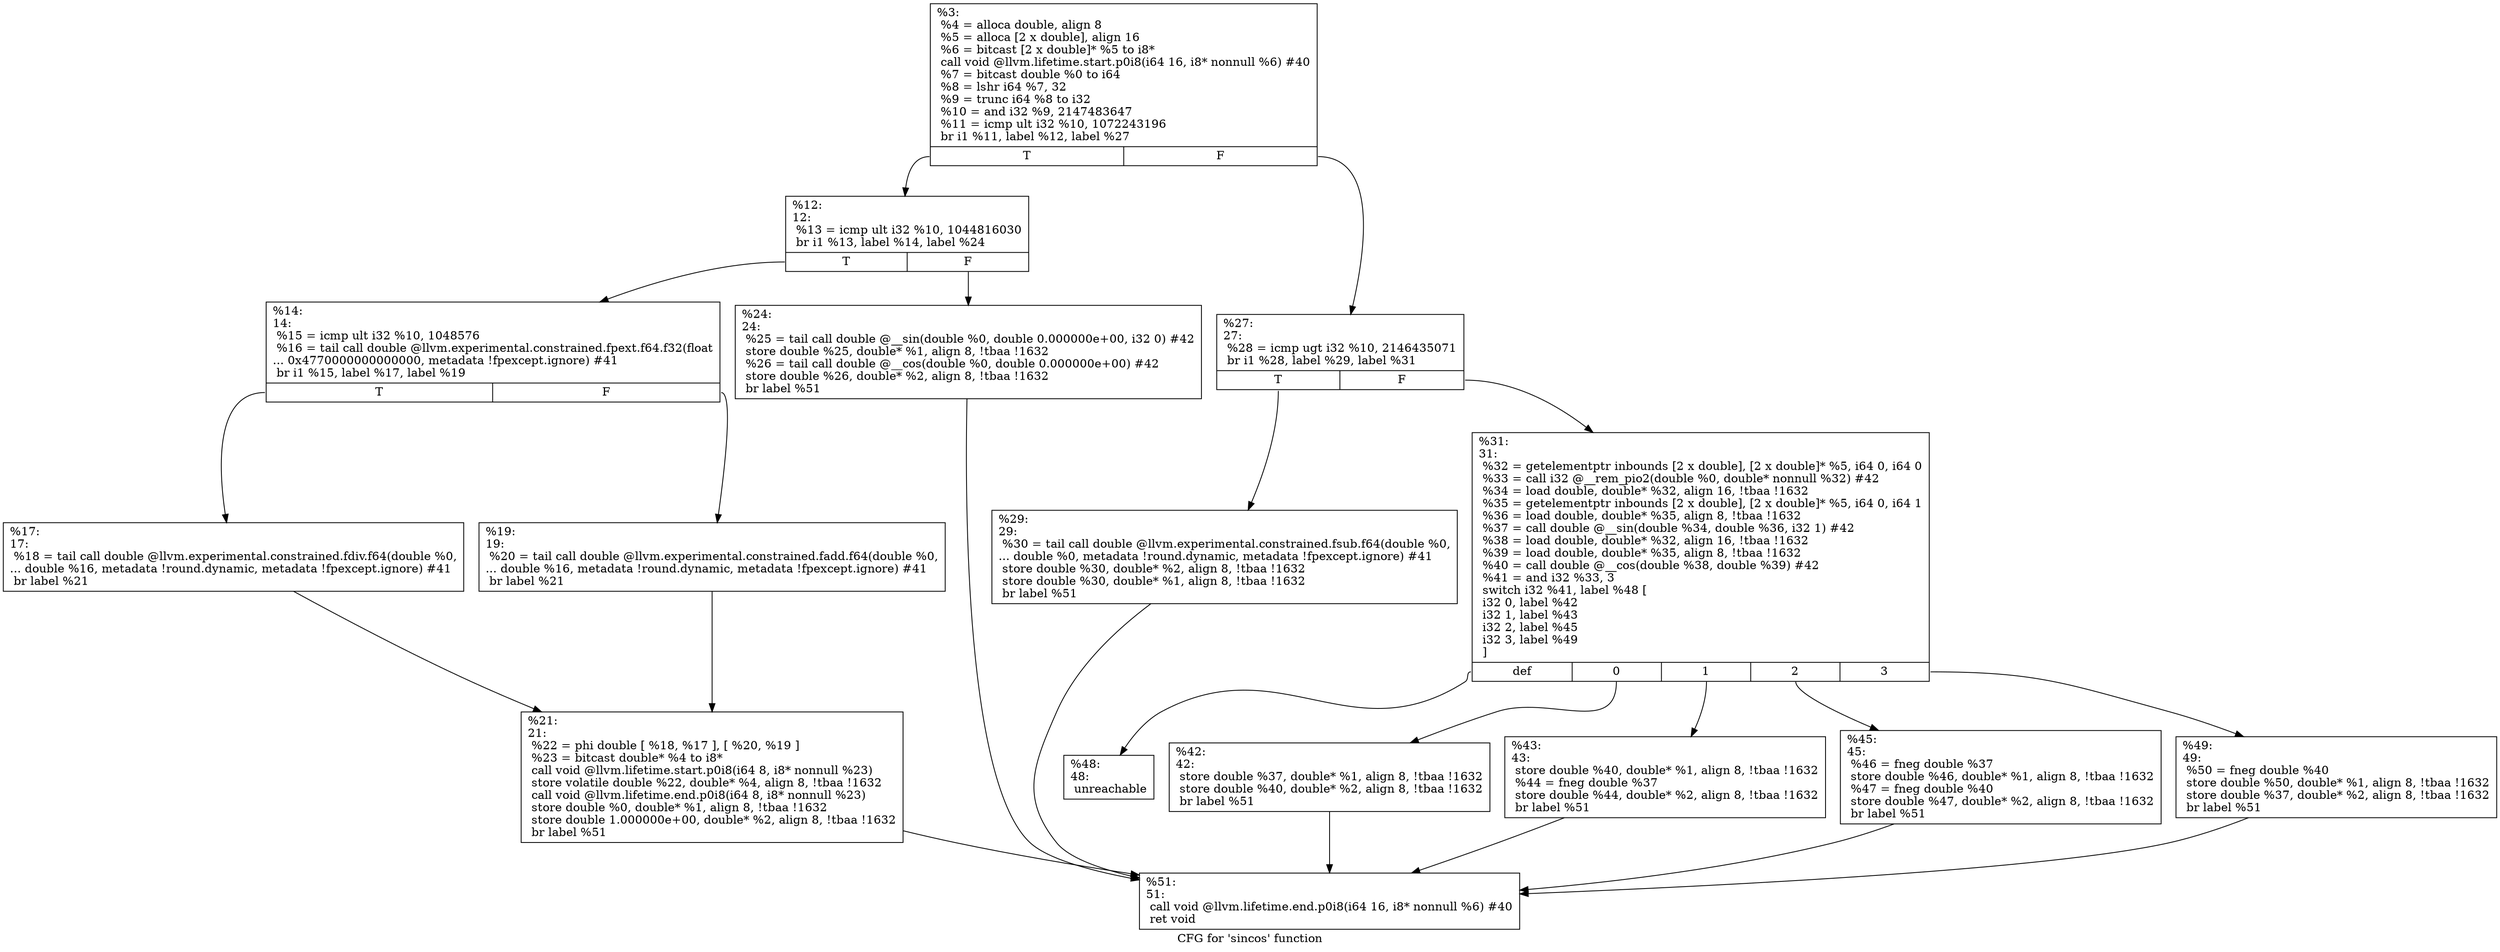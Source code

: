 digraph "CFG for 'sincos' function" {
	label="CFG for 'sincos' function";

	Node0x1be6aa0 [shape=record,label="{%3:\l  %4 = alloca double, align 8\l  %5 = alloca [2 x double], align 16\l  %6 = bitcast [2 x double]* %5 to i8*\l  call void @llvm.lifetime.start.p0i8(i64 16, i8* nonnull %6) #40\l  %7 = bitcast double %0 to i64\l  %8 = lshr i64 %7, 32\l  %9 = trunc i64 %8 to i32\l  %10 = and i32 %9, 2147483647\l  %11 = icmp ult i32 %10, 1072243196\l  br i1 %11, label %12, label %27\l|{<s0>T|<s1>F}}"];
	Node0x1be6aa0:s0 -> Node0x1be80a0;
	Node0x1be6aa0:s1 -> Node0x1be8390;
	Node0x1be80a0 [shape=record,label="{%12:\l12:                                               \l  %13 = icmp ult i32 %10, 1044816030\l  br i1 %13, label %14, label %24\l|{<s0>T|<s1>F}}"];
	Node0x1be80a0:s0 -> Node0x1be8200;
	Node0x1be80a0:s1 -> Node0x1be8340;
	Node0x1be8200 [shape=record,label="{%14:\l14:                                               \l  %15 = icmp ult i32 %10, 1048576\l  %16 = tail call double @llvm.experimental.constrained.fpext.f64.f32(float\l... 0x4770000000000000, metadata !fpexcept.ignore) #41\l  br i1 %15, label %17, label %19\l|{<s0>T|<s1>F}}"];
	Node0x1be8200:s0 -> Node0x1be8250;
	Node0x1be8200:s1 -> Node0x1be82a0;
	Node0x1be8250 [shape=record,label="{%17:\l17:                                               \l  %18 = tail call double @llvm.experimental.constrained.fdiv.f64(double %0,\l... double %16, metadata !round.dynamic, metadata !fpexcept.ignore) #41\l  br label %21\l}"];
	Node0x1be8250 -> Node0x1be82f0;
	Node0x1be82a0 [shape=record,label="{%19:\l19:                                               \l  %20 = tail call double @llvm.experimental.constrained.fadd.f64(double %0,\l... double %16, metadata !round.dynamic, metadata !fpexcept.ignore) #41\l  br label %21\l}"];
	Node0x1be82a0 -> Node0x1be82f0;
	Node0x1be82f0 [shape=record,label="{%21:\l21:                                               \l  %22 = phi double [ %18, %17 ], [ %20, %19 ]\l  %23 = bitcast double* %4 to i8*\l  call void @llvm.lifetime.start.p0i8(i64 8, i8* nonnull %23)\l  store volatile double %22, double* %4, align 8, !tbaa !1632\l  call void @llvm.lifetime.end.p0i8(i64 8, i8* nonnull %23)\l  store double %0, double* %1, align 8, !tbaa !1632\l  store double 1.000000e+00, double* %2, align 8, !tbaa !1632\l  br label %51\l}"];
	Node0x1be82f0 -> Node0x1be8610;
	Node0x1be8340 [shape=record,label="{%24:\l24:                                               \l  %25 = tail call double @__sin(double %0, double 0.000000e+00, i32 0) #42\l  store double %25, double* %1, align 8, !tbaa !1632\l  %26 = tail call double @__cos(double %0, double 0.000000e+00) #42\l  store double %26, double* %2, align 8, !tbaa !1632\l  br label %51\l}"];
	Node0x1be8340 -> Node0x1be8610;
	Node0x1be8390 [shape=record,label="{%27:\l27:                                               \l  %28 = icmp ugt i32 %10, 2146435071\l  br i1 %28, label %29, label %31\l|{<s0>T|<s1>F}}"];
	Node0x1be8390:s0 -> Node0x1be83e0;
	Node0x1be8390:s1 -> Node0x1be8430;
	Node0x1be83e0 [shape=record,label="{%29:\l29:                                               \l  %30 = tail call double @llvm.experimental.constrained.fsub.f64(double %0,\l... double %0, metadata !round.dynamic, metadata !fpexcept.ignore) #41\l  store double %30, double* %2, align 8, !tbaa !1632\l  store double %30, double* %1, align 8, !tbaa !1632\l  br label %51\l}"];
	Node0x1be83e0 -> Node0x1be8610;
	Node0x1be8430 [shape=record,label="{%31:\l31:                                               \l  %32 = getelementptr inbounds [2 x double], [2 x double]* %5, i64 0, i64 0\l  %33 = call i32 @__rem_pio2(double %0, double* nonnull %32) #42\l  %34 = load double, double* %32, align 16, !tbaa !1632\l  %35 = getelementptr inbounds [2 x double], [2 x double]* %5, i64 0, i64 1\l  %36 = load double, double* %35, align 8, !tbaa !1632\l  %37 = call double @__sin(double %34, double %36, i32 1) #42\l  %38 = load double, double* %32, align 16, !tbaa !1632\l  %39 = load double, double* %35, align 8, !tbaa !1632\l  %40 = call double @__cos(double %38, double %39) #42\l  %41 = and i32 %33, 3\l  switch i32 %41, label %48 [\l    i32 0, label %42\l    i32 1, label %43\l    i32 2, label %45\l    i32 3, label %49\l  ]\l|{<s0>def|<s1>0|<s2>1|<s3>2|<s4>3}}"];
	Node0x1be8430:s0 -> Node0x1be8570;
	Node0x1be8430:s1 -> Node0x1be8480;
	Node0x1be8430:s2 -> Node0x1be84d0;
	Node0x1be8430:s3 -> Node0x1be8520;
	Node0x1be8430:s4 -> Node0x1be85c0;
	Node0x1be8480 [shape=record,label="{%42:\l42:                                               \l  store double %37, double* %1, align 8, !tbaa !1632\l  store double %40, double* %2, align 8, !tbaa !1632\l  br label %51\l}"];
	Node0x1be8480 -> Node0x1be8610;
	Node0x1be84d0 [shape=record,label="{%43:\l43:                                               \l  store double %40, double* %1, align 8, !tbaa !1632\l  %44 = fneg double %37\l  store double %44, double* %2, align 8, !tbaa !1632\l  br label %51\l}"];
	Node0x1be84d0 -> Node0x1be8610;
	Node0x1be8520 [shape=record,label="{%45:\l45:                                               \l  %46 = fneg double %37\l  store double %46, double* %1, align 8, !tbaa !1632\l  %47 = fneg double %40\l  store double %47, double* %2, align 8, !tbaa !1632\l  br label %51\l}"];
	Node0x1be8520 -> Node0x1be8610;
	Node0x1be8570 [shape=record,label="{%48:\l48:                                               \l  unreachable\l}"];
	Node0x1be85c0 [shape=record,label="{%49:\l49:                                               \l  %50 = fneg double %40\l  store double %50, double* %1, align 8, !tbaa !1632\l  store double %37, double* %2, align 8, !tbaa !1632\l  br label %51\l}"];
	Node0x1be85c0 -> Node0x1be8610;
	Node0x1be8610 [shape=record,label="{%51:\l51:                                               \l  call void @llvm.lifetime.end.p0i8(i64 16, i8* nonnull %6) #40\l  ret void\l}"];
}
